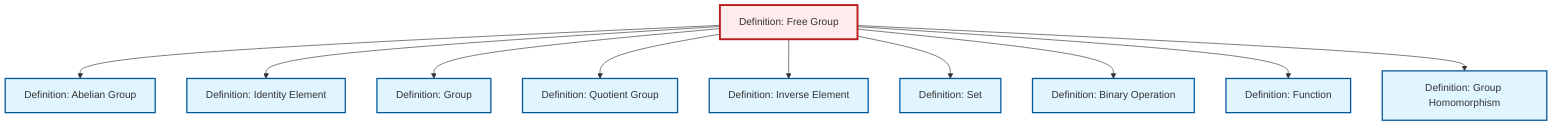 graph TD
    classDef definition fill:#e1f5fe,stroke:#01579b,stroke-width:2px
    classDef theorem fill:#f3e5f5,stroke:#4a148c,stroke-width:2px
    classDef axiom fill:#fff3e0,stroke:#e65100,stroke-width:2px
    classDef example fill:#e8f5e9,stroke:#1b5e20,stroke-width:2px
    classDef current fill:#ffebee,stroke:#b71c1c,stroke-width:3px
    def-group["Definition: Group"]:::definition
    def-abelian-group["Definition: Abelian Group"]:::definition
    def-identity-element["Definition: Identity Element"]:::definition
    def-function["Definition: Function"]:::definition
    def-binary-operation["Definition: Binary Operation"]:::definition
    def-quotient-group["Definition: Quotient Group"]:::definition
    def-free-group["Definition: Free Group"]:::definition
    def-homomorphism["Definition: Group Homomorphism"]:::definition
    def-inverse-element["Definition: Inverse Element"]:::definition
    def-set["Definition: Set"]:::definition
    def-free-group --> def-abelian-group
    def-free-group --> def-identity-element
    def-free-group --> def-group
    def-free-group --> def-quotient-group
    def-free-group --> def-inverse-element
    def-free-group --> def-set
    def-free-group --> def-binary-operation
    def-free-group --> def-function
    def-free-group --> def-homomorphism
    class def-free-group current